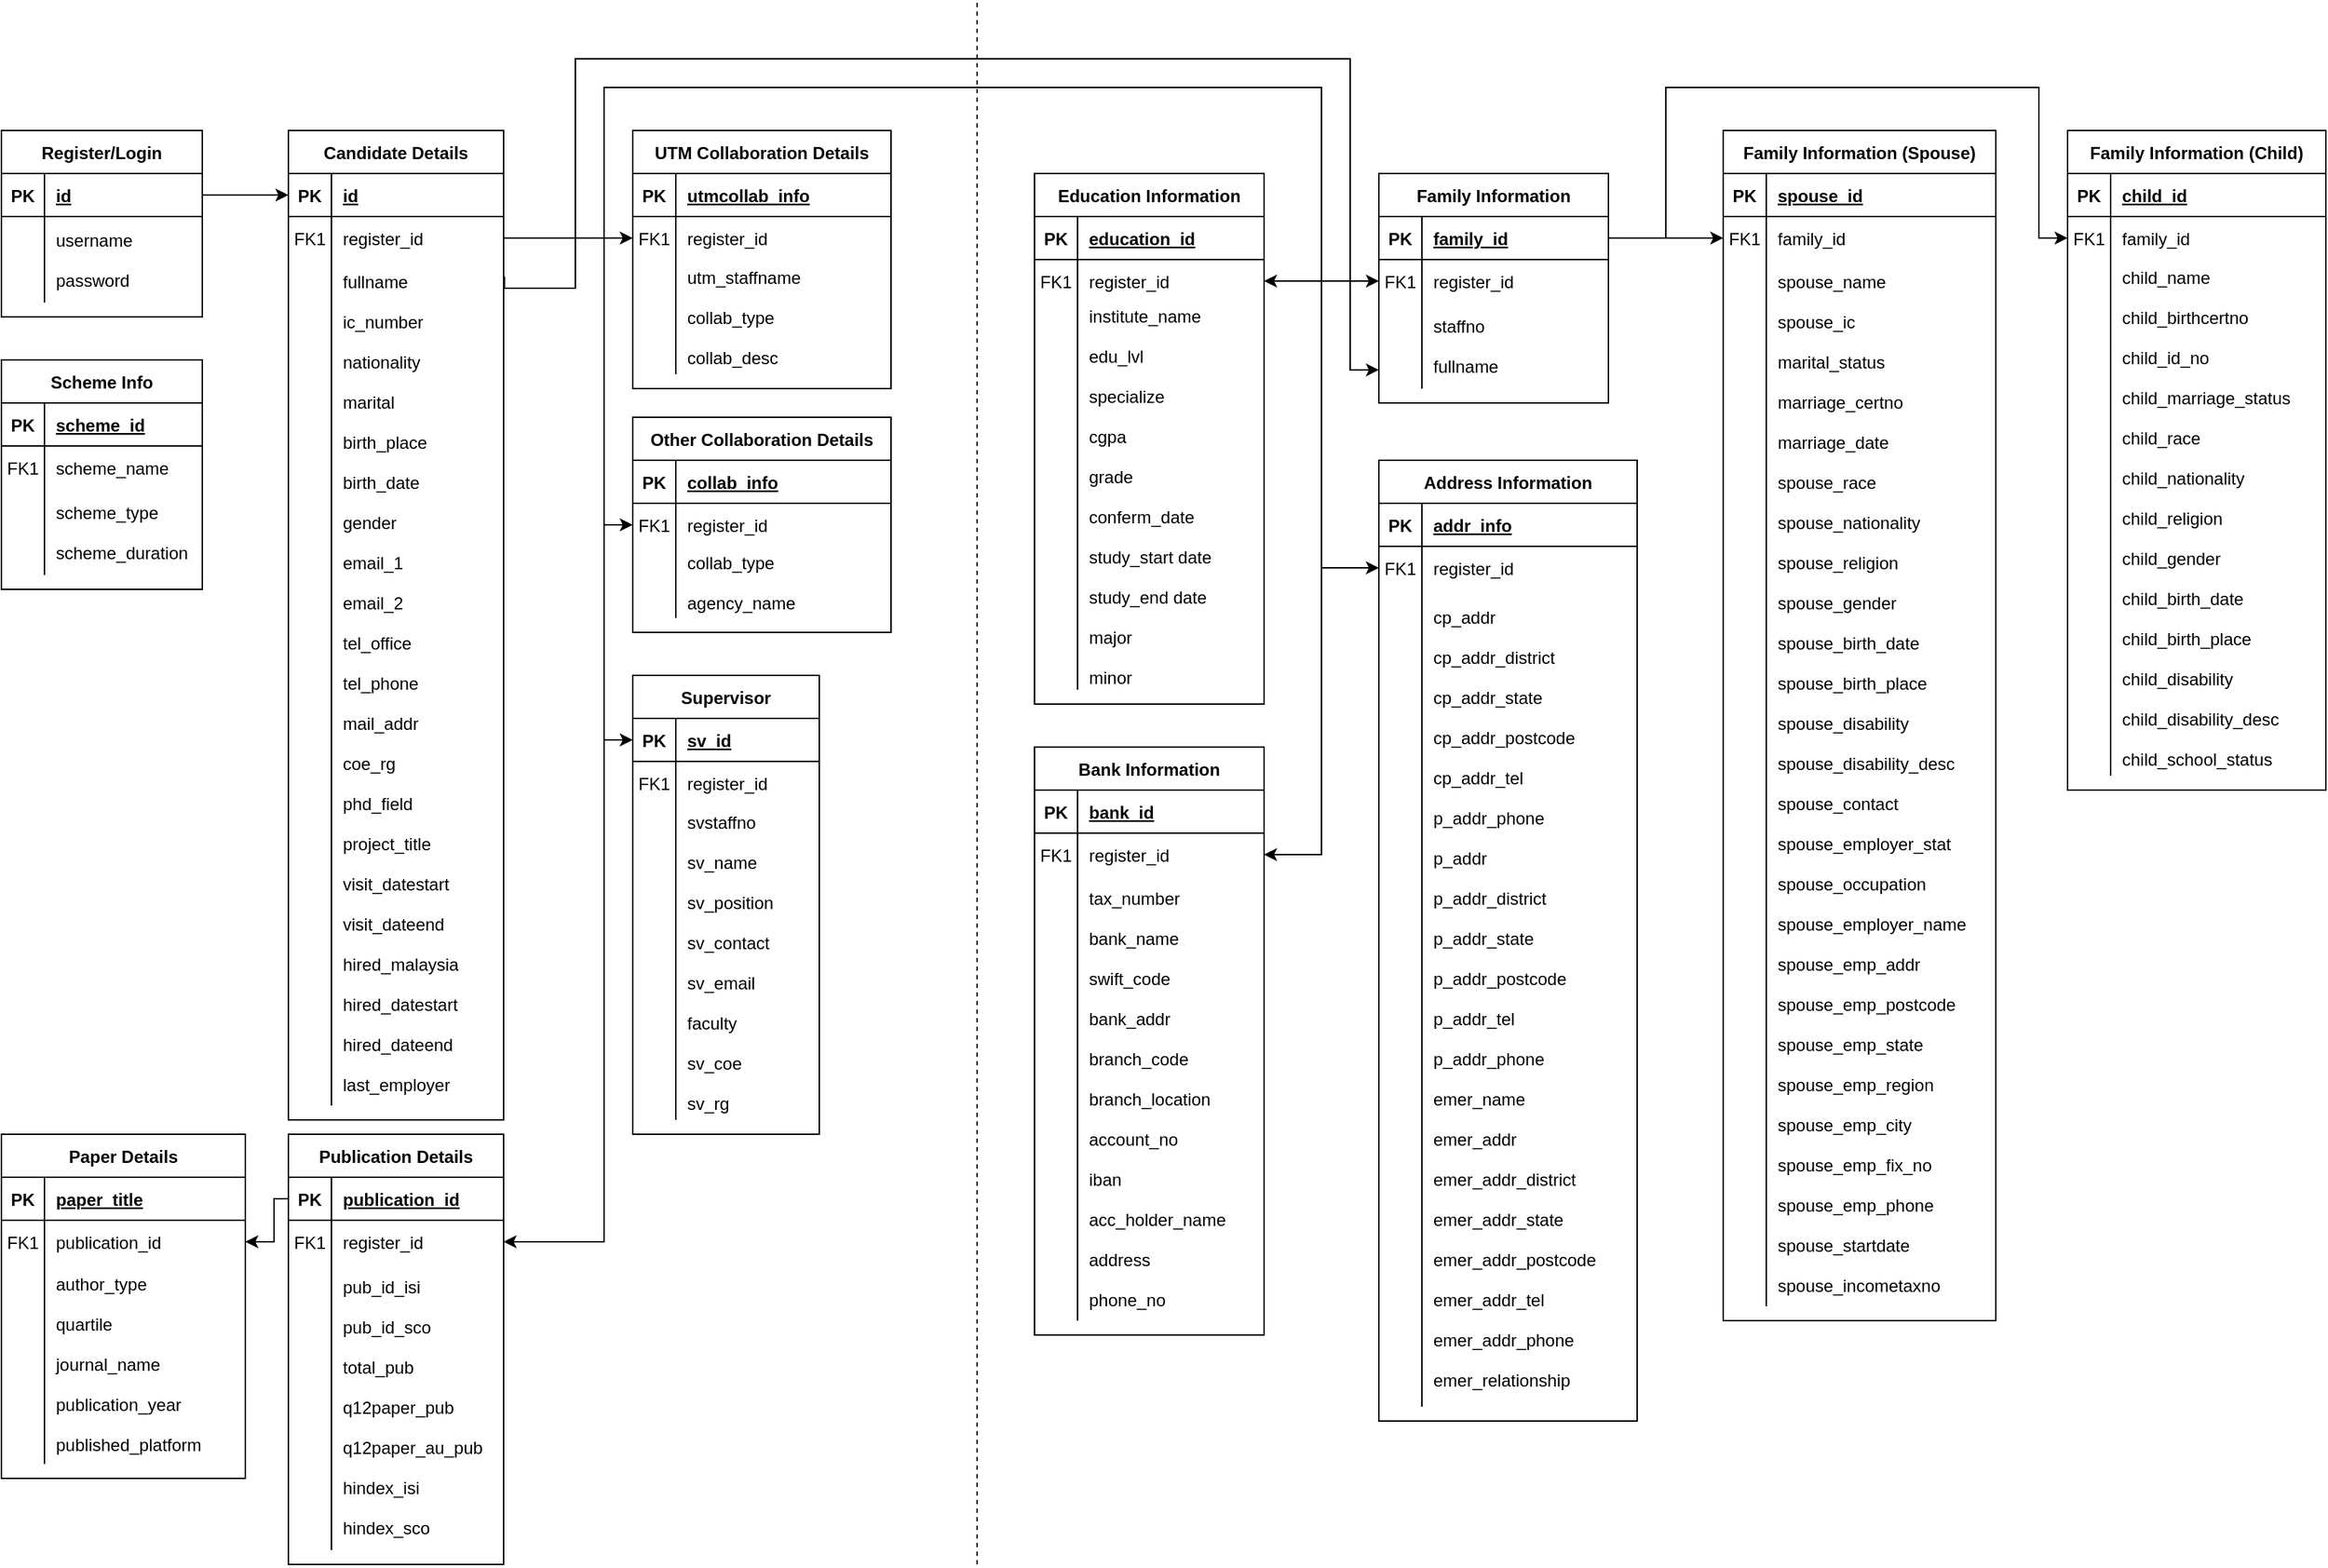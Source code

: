 <mxfile version="20.2.6" type="github">
  <diagram id="R2lEEEUBdFMjLlhIrx00" name="Page-1">
    <mxGraphModel dx="1382" dy="795" grid="1" gridSize="10" guides="1" tooltips="1" connect="1" arrows="1" fold="1" page="1" pageScale="1" pageWidth="850" pageHeight="1100" math="0" shadow="0" extFonts="Permanent Marker^https://fonts.googleapis.com/css?family=Permanent+Marker">
      <root>
        <mxCell id="0" />
        <mxCell id="1" parent="0" />
        <mxCell id="C-vyLk0tnHw3VtMMgP7b-13" value="Candidate Details" style="shape=table;startSize=30;container=1;collapsible=1;childLayout=tableLayout;fixedRows=1;rowLines=0;fontStyle=1;align=center;resizeLast=1;" parent="1" vertex="1">
          <mxGeometry x="240" y="90" width="150" height="690" as="geometry" />
        </mxCell>
        <mxCell id="C-vyLk0tnHw3VtMMgP7b-14" value="" style="shape=partialRectangle;collapsible=0;dropTarget=0;pointerEvents=0;fillColor=none;points=[[0,0.5],[1,0.5]];portConstraint=eastwest;top=0;left=0;right=0;bottom=1;" parent="C-vyLk0tnHw3VtMMgP7b-13" vertex="1">
          <mxGeometry y="30" width="150" height="30" as="geometry" />
        </mxCell>
        <mxCell id="C-vyLk0tnHw3VtMMgP7b-15" value="PK" style="shape=partialRectangle;overflow=hidden;connectable=0;fillColor=none;top=0;left=0;bottom=0;right=0;fontStyle=1;" parent="C-vyLk0tnHw3VtMMgP7b-14" vertex="1">
          <mxGeometry width="30" height="30" as="geometry">
            <mxRectangle width="30" height="30" as="alternateBounds" />
          </mxGeometry>
        </mxCell>
        <mxCell id="C-vyLk0tnHw3VtMMgP7b-16" value="id" style="shape=partialRectangle;overflow=hidden;connectable=0;fillColor=none;top=0;left=0;bottom=0;right=0;align=left;spacingLeft=6;fontStyle=5;" parent="C-vyLk0tnHw3VtMMgP7b-14" vertex="1">
          <mxGeometry x="30" width="120" height="30" as="geometry">
            <mxRectangle width="120" height="30" as="alternateBounds" />
          </mxGeometry>
        </mxCell>
        <mxCell id="C-vyLk0tnHw3VtMMgP7b-17" value="" style="shape=partialRectangle;collapsible=0;dropTarget=0;pointerEvents=0;fillColor=none;points=[[0,0.5],[1,0.5]];portConstraint=eastwest;top=0;left=0;right=0;bottom=0;" parent="C-vyLk0tnHw3VtMMgP7b-13" vertex="1">
          <mxGeometry y="60" width="150" height="30" as="geometry" />
        </mxCell>
        <mxCell id="C-vyLk0tnHw3VtMMgP7b-18" value="FK1" style="shape=partialRectangle;overflow=hidden;connectable=0;fillColor=none;top=0;left=0;bottom=0;right=0;" parent="C-vyLk0tnHw3VtMMgP7b-17" vertex="1">
          <mxGeometry width="30" height="30" as="geometry">
            <mxRectangle width="30" height="30" as="alternateBounds" />
          </mxGeometry>
        </mxCell>
        <mxCell id="C-vyLk0tnHw3VtMMgP7b-19" value="register_id" style="shape=partialRectangle;overflow=hidden;connectable=0;fillColor=none;top=0;left=0;bottom=0;right=0;align=left;spacingLeft=6;" parent="C-vyLk0tnHw3VtMMgP7b-17" vertex="1">
          <mxGeometry x="30" width="120" height="30" as="geometry">
            <mxRectangle width="120" height="30" as="alternateBounds" />
          </mxGeometry>
        </mxCell>
        <mxCell id="C-vyLk0tnHw3VtMMgP7b-20" value="" style="shape=partialRectangle;collapsible=0;dropTarget=0;pointerEvents=0;fillColor=none;points=[[0,0.5],[1,0.5]];portConstraint=eastwest;top=0;left=0;right=0;bottom=0;" parent="C-vyLk0tnHw3VtMMgP7b-13" vertex="1">
          <mxGeometry y="90" width="150" height="590" as="geometry" />
        </mxCell>
        <mxCell id="C-vyLk0tnHw3VtMMgP7b-21" value="" style="shape=partialRectangle;overflow=hidden;connectable=0;fillColor=none;top=0;left=0;bottom=0;right=0;" parent="C-vyLk0tnHw3VtMMgP7b-20" vertex="1">
          <mxGeometry width="30" height="590" as="geometry">
            <mxRectangle width="30" height="590" as="alternateBounds" />
          </mxGeometry>
        </mxCell>
        <mxCell id="C-vyLk0tnHw3VtMMgP7b-22" value="fullname&#xa;&#xa;ic_number&#xa;&#xa;nationality&#xa;&#xa;marital&#xa;&#xa;birth_place&#xa;&#xa;birth_date&#xa;&#xa;gender&#xa;&#xa;email_1&#xa;&#xa;email_2&#xa;&#xa;tel_office&#xa;&#xa;tel_phone&#xa;&#xa;mail_addr&#xa;&#xa;coe_rg&#xa;&#xa;phd_field&#xa;&#xa;project_title&#xa;&#xa;visit_datestart&#xa;&#xa;visit_dateend&#xa;&#xa;hired_malaysia&#xa;&#xa;hired_datestart&#xa;&#xa;hired_dateend&#xa;&#xa;last_employer" style="shape=partialRectangle;overflow=hidden;connectable=0;fillColor=none;top=0;left=0;bottom=0;right=0;align=left;spacingLeft=6;" parent="C-vyLk0tnHw3VtMMgP7b-20" vertex="1">
          <mxGeometry x="30" width="120" height="590" as="geometry">
            <mxRectangle width="120" height="590" as="alternateBounds" />
          </mxGeometry>
        </mxCell>
        <mxCell id="C-vyLk0tnHw3VtMMgP7b-23" value="Register/Login" style="shape=table;startSize=30;container=1;collapsible=1;childLayout=tableLayout;fixedRows=1;rowLines=0;fontStyle=1;align=center;resizeLast=1;" parent="1" vertex="1">
          <mxGeometry x="40" y="90" width="140" height="130" as="geometry" />
        </mxCell>
        <mxCell id="C-vyLk0tnHw3VtMMgP7b-24" value="" style="shape=partialRectangle;collapsible=0;dropTarget=0;pointerEvents=0;fillColor=none;points=[[0,0.5],[1,0.5]];portConstraint=eastwest;top=0;left=0;right=0;bottom=1;" parent="C-vyLk0tnHw3VtMMgP7b-23" vertex="1">
          <mxGeometry y="30" width="140" height="30" as="geometry" />
        </mxCell>
        <mxCell id="C-vyLk0tnHw3VtMMgP7b-25" value="PK" style="shape=partialRectangle;overflow=hidden;connectable=0;fillColor=none;top=0;left=0;bottom=0;right=0;fontStyle=1;" parent="C-vyLk0tnHw3VtMMgP7b-24" vertex="1">
          <mxGeometry width="30" height="30" as="geometry">
            <mxRectangle width="30" height="30" as="alternateBounds" />
          </mxGeometry>
        </mxCell>
        <mxCell id="C-vyLk0tnHw3VtMMgP7b-26" value="id" style="shape=partialRectangle;overflow=hidden;connectable=0;fillColor=none;top=0;left=0;bottom=0;right=0;align=left;spacingLeft=6;fontStyle=5;" parent="C-vyLk0tnHw3VtMMgP7b-24" vertex="1">
          <mxGeometry x="30" width="110" height="30" as="geometry">
            <mxRectangle width="110" height="30" as="alternateBounds" />
          </mxGeometry>
        </mxCell>
        <mxCell id="C-vyLk0tnHw3VtMMgP7b-27" value="" style="shape=partialRectangle;collapsible=0;dropTarget=0;pointerEvents=0;fillColor=none;points=[[0,0.5],[1,0.5]];portConstraint=eastwest;top=0;left=0;right=0;bottom=0;" parent="C-vyLk0tnHw3VtMMgP7b-23" vertex="1">
          <mxGeometry y="60" width="140" height="60" as="geometry" />
        </mxCell>
        <mxCell id="C-vyLk0tnHw3VtMMgP7b-28" value="" style="shape=partialRectangle;overflow=hidden;connectable=0;fillColor=none;top=0;left=0;bottom=0;right=0;" parent="C-vyLk0tnHw3VtMMgP7b-27" vertex="1">
          <mxGeometry width="30" height="60" as="geometry">
            <mxRectangle width="30" height="60" as="alternateBounds" />
          </mxGeometry>
        </mxCell>
        <mxCell id="C-vyLk0tnHw3VtMMgP7b-29" value="username&#xa;&#xa;password" style="shape=partialRectangle;overflow=hidden;connectable=0;fillColor=none;top=0;left=0;bottom=0;right=0;align=left;spacingLeft=6;" parent="C-vyLk0tnHw3VtMMgP7b-27" vertex="1">
          <mxGeometry x="30" width="110" height="60" as="geometry">
            <mxRectangle width="110" height="60" as="alternateBounds" />
          </mxGeometry>
        </mxCell>
        <mxCell id="Tg3tCqWO-wnEFZZeCLN1-35" style="edgeStyle=orthogonalEdgeStyle;rounded=0;orthogonalLoop=1;jettySize=auto;html=1;exitX=1;exitY=0.5;exitDx=0;exitDy=0;entryX=0;entryY=0.5;entryDx=0;entryDy=0;" parent="1" source="C-vyLk0tnHw3VtMMgP7b-24" target="C-vyLk0tnHw3VtMMgP7b-14" edge="1">
          <mxGeometry relative="1" as="geometry">
            <mxPoint x="300" y="135" as="targetPoint" />
          </mxGeometry>
        </mxCell>
        <mxCell id="Tg3tCqWO-wnEFZZeCLN1-54" value="UTM Collaboration Details" style="shape=table;startSize=30;container=1;collapsible=1;childLayout=tableLayout;fixedRows=1;rowLines=0;fontStyle=1;align=center;resizeLast=1;" parent="1" vertex="1">
          <mxGeometry x="480" y="90" width="180" height="180" as="geometry" />
        </mxCell>
        <mxCell id="Tg3tCqWO-wnEFZZeCLN1-55" value="" style="shape=partialRectangle;collapsible=0;dropTarget=0;pointerEvents=0;fillColor=none;points=[[0,0.5],[1,0.5]];portConstraint=eastwest;top=0;left=0;right=0;bottom=1;" parent="Tg3tCqWO-wnEFZZeCLN1-54" vertex="1">
          <mxGeometry y="30" width="180" height="30" as="geometry" />
        </mxCell>
        <mxCell id="Tg3tCqWO-wnEFZZeCLN1-56" value="PK" style="shape=partialRectangle;overflow=hidden;connectable=0;fillColor=none;top=0;left=0;bottom=0;right=0;fontStyle=1;" parent="Tg3tCqWO-wnEFZZeCLN1-55" vertex="1">
          <mxGeometry width="30" height="30" as="geometry">
            <mxRectangle width="30" height="30" as="alternateBounds" />
          </mxGeometry>
        </mxCell>
        <mxCell id="Tg3tCqWO-wnEFZZeCLN1-57" value="utmcollab_info" style="shape=partialRectangle;overflow=hidden;connectable=0;fillColor=none;top=0;left=0;bottom=0;right=0;align=left;spacingLeft=6;fontStyle=5;" parent="Tg3tCqWO-wnEFZZeCLN1-55" vertex="1">
          <mxGeometry x="30" width="150" height="30" as="geometry">
            <mxRectangle width="150" height="30" as="alternateBounds" />
          </mxGeometry>
        </mxCell>
        <mxCell id="Tg3tCqWO-wnEFZZeCLN1-58" value="" style="shape=partialRectangle;collapsible=0;dropTarget=0;pointerEvents=0;fillColor=none;points=[[0,0.5],[1,0.5]];portConstraint=eastwest;top=0;left=0;right=0;bottom=0;" parent="Tg3tCqWO-wnEFZZeCLN1-54" vertex="1">
          <mxGeometry y="60" width="180" height="30" as="geometry" />
        </mxCell>
        <mxCell id="Tg3tCqWO-wnEFZZeCLN1-59" value="FK1" style="shape=partialRectangle;overflow=hidden;connectable=0;fillColor=none;top=0;left=0;bottom=0;right=0;" parent="Tg3tCqWO-wnEFZZeCLN1-58" vertex="1">
          <mxGeometry width="30" height="30" as="geometry">
            <mxRectangle width="30" height="30" as="alternateBounds" />
          </mxGeometry>
        </mxCell>
        <mxCell id="Tg3tCqWO-wnEFZZeCLN1-60" value="register_id" style="shape=partialRectangle;overflow=hidden;connectable=0;fillColor=none;top=0;left=0;bottom=0;right=0;align=left;spacingLeft=6;" parent="Tg3tCqWO-wnEFZZeCLN1-58" vertex="1">
          <mxGeometry x="30" width="150" height="30" as="geometry">
            <mxRectangle width="150" height="30" as="alternateBounds" />
          </mxGeometry>
        </mxCell>
        <mxCell id="Tg3tCqWO-wnEFZZeCLN1-61" value="" style="shape=partialRectangle;collapsible=0;dropTarget=0;pointerEvents=0;fillColor=none;points=[[0,0.5],[1,0.5]];portConstraint=eastwest;top=0;left=0;right=0;bottom=0;" parent="Tg3tCqWO-wnEFZZeCLN1-54" vertex="1">
          <mxGeometry y="90" width="180" height="80" as="geometry" />
        </mxCell>
        <mxCell id="Tg3tCqWO-wnEFZZeCLN1-62" value="" style="shape=partialRectangle;overflow=hidden;connectable=0;fillColor=none;top=0;left=0;bottom=0;right=0;" parent="Tg3tCqWO-wnEFZZeCLN1-61" vertex="1">
          <mxGeometry width="30" height="80" as="geometry">
            <mxRectangle width="30" height="80" as="alternateBounds" />
          </mxGeometry>
        </mxCell>
        <mxCell id="Tg3tCqWO-wnEFZZeCLN1-63" value="utm_staffname&#xa;&#xa;collab_type&#xa;&#xa;collab_desc" style="shape=partialRectangle;overflow=hidden;connectable=0;fillColor=none;top=0;left=0;bottom=0;right=0;align=left;spacingLeft=6;" parent="Tg3tCqWO-wnEFZZeCLN1-61" vertex="1">
          <mxGeometry x="30" width="150" height="80" as="geometry">
            <mxRectangle width="150" height="80" as="alternateBounds" />
          </mxGeometry>
        </mxCell>
        <mxCell id="Tg3tCqWO-wnEFZZeCLN1-65" style="edgeStyle=orthogonalEdgeStyle;rounded=0;orthogonalLoop=1;jettySize=auto;html=1;exitX=1;exitY=0.5;exitDx=0;exitDy=0;entryX=0;entryY=0.5;entryDx=0;entryDy=0;" parent="1" source="C-vyLk0tnHw3VtMMgP7b-17" target="Tg3tCqWO-wnEFZZeCLN1-58" edge="1">
          <mxGeometry relative="1" as="geometry" />
        </mxCell>
        <mxCell id="Tg3tCqWO-wnEFZZeCLN1-66" value="Other Collaboration Details" style="shape=table;startSize=30;container=1;collapsible=1;childLayout=tableLayout;fixedRows=1;rowLines=0;fontStyle=1;align=center;resizeLast=1;" parent="1" vertex="1">
          <mxGeometry x="480" y="290" width="180" height="150" as="geometry" />
        </mxCell>
        <mxCell id="Tg3tCqWO-wnEFZZeCLN1-67" value="" style="shape=partialRectangle;collapsible=0;dropTarget=0;pointerEvents=0;fillColor=none;points=[[0,0.5],[1,0.5]];portConstraint=eastwest;top=0;left=0;right=0;bottom=1;" parent="Tg3tCqWO-wnEFZZeCLN1-66" vertex="1">
          <mxGeometry y="30" width="180" height="30" as="geometry" />
        </mxCell>
        <mxCell id="Tg3tCqWO-wnEFZZeCLN1-68" value="PK" style="shape=partialRectangle;overflow=hidden;connectable=0;fillColor=none;top=0;left=0;bottom=0;right=0;fontStyle=1;" parent="Tg3tCqWO-wnEFZZeCLN1-67" vertex="1">
          <mxGeometry width="30" height="30" as="geometry">
            <mxRectangle width="30" height="30" as="alternateBounds" />
          </mxGeometry>
        </mxCell>
        <mxCell id="Tg3tCqWO-wnEFZZeCLN1-69" value="collab_info" style="shape=partialRectangle;overflow=hidden;connectable=0;fillColor=none;top=0;left=0;bottom=0;right=0;align=left;spacingLeft=6;fontStyle=5;" parent="Tg3tCqWO-wnEFZZeCLN1-67" vertex="1">
          <mxGeometry x="30" width="150" height="30" as="geometry">
            <mxRectangle width="150" height="30" as="alternateBounds" />
          </mxGeometry>
        </mxCell>
        <mxCell id="Tg3tCqWO-wnEFZZeCLN1-70" value="" style="shape=partialRectangle;collapsible=0;dropTarget=0;pointerEvents=0;fillColor=none;points=[[0,0.5],[1,0.5]];portConstraint=eastwest;top=0;left=0;right=0;bottom=0;" parent="Tg3tCqWO-wnEFZZeCLN1-66" vertex="1">
          <mxGeometry y="60" width="180" height="30" as="geometry" />
        </mxCell>
        <mxCell id="Tg3tCqWO-wnEFZZeCLN1-71" value="FK1" style="shape=partialRectangle;overflow=hidden;connectable=0;fillColor=none;top=0;left=0;bottom=0;right=0;" parent="Tg3tCqWO-wnEFZZeCLN1-70" vertex="1">
          <mxGeometry width="30" height="30" as="geometry">
            <mxRectangle width="30" height="30" as="alternateBounds" />
          </mxGeometry>
        </mxCell>
        <mxCell id="Tg3tCqWO-wnEFZZeCLN1-72" value="register_id" style="shape=partialRectangle;overflow=hidden;connectable=0;fillColor=none;top=0;left=0;bottom=0;right=0;align=left;spacingLeft=6;" parent="Tg3tCqWO-wnEFZZeCLN1-70" vertex="1">
          <mxGeometry x="30" width="150" height="30" as="geometry">
            <mxRectangle width="150" height="30" as="alternateBounds" />
          </mxGeometry>
        </mxCell>
        <mxCell id="Tg3tCqWO-wnEFZZeCLN1-73" value="" style="shape=partialRectangle;collapsible=0;dropTarget=0;pointerEvents=0;fillColor=none;points=[[0,0.5],[1,0.5]];portConstraint=eastwest;top=0;left=0;right=0;bottom=0;" parent="Tg3tCqWO-wnEFZZeCLN1-66" vertex="1">
          <mxGeometry y="90" width="180" height="50" as="geometry" />
        </mxCell>
        <mxCell id="Tg3tCqWO-wnEFZZeCLN1-74" value="" style="shape=partialRectangle;overflow=hidden;connectable=0;fillColor=none;top=0;left=0;bottom=0;right=0;" parent="Tg3tCqWO-wnEFZZeCLN1-73" vertex="1">
          <mxGeometry width="30" height="50" as="geometry">
            <mxRectangle width="30" height="50" as="alternateBounds" />
          </mxGeometry>
        </mxCell>
        <mxCell id="Tg3tCqWO-wnEFZZeCLN1-75" value="collab_type&#xa;&#xa;agency_name" style="shape=partialRectangle;overflow=hidden;connectable=0;fillColor=none;top=0;left=0;bottom=0;right=0;align=left;spacingLeft=6;" parent="Tg3tCqWO-wnEFZZeCLN1-73" vertex="1">
          <mxGeometry x="30" width="150" height="50" as="geometry">
            <mxRectangle width="150" height="50" as="alternateBounds" />
          </mxGeometry>
        </mxCell>
        <mxCell id="Tg3tCqWO-wnEFZZeCLN1-77" style="edgeStyle=orthogonalEdgeStyle;rounded=0;orthogonalLoop=1;jettySize=auto;html=1;exitX=1;exitY=0.5;exitDx=0;exitDy=0;entryX=0;entryY=0.5;entryDx=0;entryDy=0;" parent="1" source="C-vyLk0tnHw3VtMMgP7b-17" target="Tg3tCqWO-wnEFZZeCLN1-70" edge="1">
          <mxGeometry relative="1" as="geometry">
            <Array as="points">
              <mxPoint x="460" y="165" />
              <mxPoint x="460" y="365" />
            </Array>
          </mxGeometry>
        </mxCell>
        <mxCell id="Tg3tCqWO-wnEFZZeCLN1-78" value="Supervisor" style="shape=table;startSize=30;container=1;collapsible=1;childLayout=tableLayout;fixedRows=1;rowLines=0;fontStyle=1;align=center;resizeLast=1;" parent="1" vertex="1">
          <mxGeometry x="480" y="470" width="130" height="320" as="geometry" />
        </mxCell>
        <mxCell id="Tg3tCqWO-wnEFZZeCLN1-79" value="" style="shape=partialRectangle;collapsible=0;dropTarget=0;pointerEvents=0;fillColor=none;points=[[0,0.5],[1,0.5]];portConstraint=eastwest;top=0;left=0;right=0;bottom=1;" parent="Tg3tCqWO-wnEFZZeCLN1-78" vertex="1">
          <mxGeometry y="30" width="130" height="30" as="geometry" />
        </mxCell>
        <mxCell id="Tg3tCqWO-wnEFZZeCLN1-80" value="PK" style="shape=partialRectangle;overflow=hidden;connectable=0;fillColor=none;top=0;left=0;bottom=0;right=0;fontStyle=1;" parent="Tg3tCqWO-wnEFZZeCLN1-79" vertex="1">
          <mxGeometry width="30" height="30" as="geometry">
            <mxRectangle width="30" height="30" as="alternateBounds" />
          </mxGeometry>
        </mxCell>
        <mxCell id="Tg3tCqWO-wnEFZZeCLN1-81" value="sv_id" style="shape=partialRectangle;overflow=hidden;connectable=0;fillColor=none;top=0;left=0;bottom=0;right=0;align=left;spacingLeft=6;fontStyle=5;" parent="Tg3tCqWO-wnEFZZeCLN1-79" vertex="1">
          <mxGeometry x="30" width="100" height="30" as="geometry">
            <mxRectangle width="100" height="30" as="alternateBounds" />
          </mxGeometry>
        </mxCell>
        <mxCell id="Tg3tCqWO-wnEFZZeCLN1-82" value="" style="shape=partialRectangle;collapsible=0;dropTarget=0;pointerEvents=0;fillColor=none;points=[[0,0.5],[1,0.5]];portConstraint=eastwest;top=0;left=0;right=0;bottom=0;" parent="Tg3tCqWO-wnEFZZeCLN1-78" vertex="1">
          <mxGeometry y="60" width="130" height="30" as="geometry" />
        </mxCell>
        <mxCell id="Tg3tCqWO-wnEFZZeCLN1-83" value="FK1" style="shape=partialRectangle;overflow=hidden;connectable=0;fillColor=none;top=0;left=0;bottom=0;right=0;" parent="Tg3tCqWO-wnEFZZeCLN1-82" vertex="1">
          <mxGeometry width="30" height="30" as="geometry">
            <mxRectangle width="30" height="30" as="alternateBounds" />
          </mxGeometry>
        </mxCell>
        <mxCell id="Tg3tCqWO-wnEFZZeCLN1-84" value="register_id" style="shape=partialRectangle;overflow=hidden;connectable=0;fillColor=none;top=0;left=0;bottom=0;right=0;align=left;spacingLeft=6;" parent="Tg3tCqWO-wnEFZZeCLN1-82" vertex="1">
          <mxGeometry x="30" width="100" height="30" as="geometry">
            <mxRectangle width="100" height="30" as="alternateBounds" />
          </mxGeometry>
        </mxCell>
        <mxCell id="Tg3tCqWO-wnEFZZeCLN1-85" value="" style="shape=partialRectangle;collapsible=0;dropTarget=0;pointerEvents=0;fillColor=none;points=[[0,0.5],[1,0.5]];portConstraint=eastwest;top=0;left=0;right=0;bottom=0;" parent="Tg3tCqWO-wnEFZZeCLN1-78" vertex="1">
          <mxGeometry y="90" width="130" height="220" as="geometry" />
        </mxCell>
        <mxCell id="Tg3tCqWO-wnEFZZeCLN1-86" value="" style="shape=partialRectangle;overflow=hidden;connectable=0;fillColor=none;top=0;left=0;bottom=0;right=0;" parent="Tg3tCqWO-wnEFZZeCLN1-85" vertex="1">
          <mxGeometry width="30" height="220" as="geometry">
            <mxRectangle width="30" height="220" as="alternateBounds" />
          </mxGeometry>
        </mxCell>
        <mxCell id="Tg3tCqWO-wnEFZZeCLN1-87" value="svstaffno&#xa;&#xa;sv_name&#xa;&#xa;sv_position&#xa;&#xa;sv_contact&#xa;&#xa;sv_email&#xa;&#xa;faculty&#xa;&#xa;sv_coe&#xa;&#xa;sv_rg" style="shape=partialRectangle;overflow=hidden;connectable=0;fillColor=none;top=0;left=0;bottom=0;right=0;align=left;spacingLeft=6;" parent="Tg3tCqWO-wnEFZZeCLN1-85" vertex="1">
          <mxGeometry x="30" width="100" height="220" as="geometry">
            <mxRectangle width="100" height="220" as="alternateBounds" />
          </mxGeometry>
        </mxCell>
        <mxCell id="Tg3tCqWO-wnEFZZeCLN1-100" style="edgeStyle=orthogonalEdgeStyle;rounded=0;orthogonalLoop=1;jettySize=auto;html=1;exitX=1;exitY=0.5;exitDx=0;exitDy=0;entryX=0;entryY=0.5;entryDx=0;entryDy=0;" parent="1" source="C-vyLk0tnHw3VtMMgP7b-17" target="Tg3tCqWO-wnEFZZeCLN1-79" edge="1">
          <mxGeometry relative="1" as="geometry">
            <Array as="points">
              <mxPoint x="460" y="165" />
              <mxPoint x="460" y="515" />
            </Array>
          </mxGeometry>
        </mxCell>
        <mxCell id="Tg3tCqWO-wnEFZZeCLN1-114" value="" style="endArrow=none;dashed=1;html=1;rounded=0;" parent="1" edge="1">
          <mxGeometry width="50" height="50" relative="1" as="geometry">
            <mxPoint x="720" y="1090" as="sourcePoint" />
            <mxPoint x="720" as="targetPoint" />
          </mxGeometry>
        </mxCell>
        <mxCell id="Tg3tCqWO-wnEFZZeCLN1-118" value="Education Information" style="shape=table;startSize=30;container=1;collapsible=1;childLayout=tableLayout;fixedRows=1;rowLines=0;fontStyle=1;align=center;resizeLast=1;" parent="1" vertex="1">
          <mxGeometry x="760" y="120" width="160" height="370" as="geometry" />
        </mxCell>
        <mxCell id="Tg3tCqWO-wnEFZZeCLN1-119" value="" style="shape=partialRectangle;collapsible=0;dropTarget=0;pointerEvents=0;fillColor=none;points=[[0,0.5],[1,0.5]];portConstraint=eastwest;top=0;left=0;right=0;bottom=1;" parent="Tg3tCqWO-wnEFZZeCLN1-118" vertex="1">
          <mxGeometry y="30" width="160" height="30" as="geometry" />
        </mxCell>
        <mxCell id="Tg3tCqWO-wnEFZZeCLN1-120" value="PK" style="shape=partialRectangle;overflow=hidden;connectable=0;fillColor=none;top=0;left=0;bottom=0;right=0;fontStyle=1;" parent="Tg3tCqWO-wnEFZZeCLN1-119" vertex="1">
          <mxGeometry width="30" height="30" as="geometry">
            <mxRectangle width="30" height="30" as="alternateBounds" />
          </mxGeometry>
        </mxCell>
        <mxCell id="Tg3tCqWO-wnEFZZeCLN1-121" value="education_id" style="shape=partialRectangle;overflow=hidden;connectable=0;fillColor=none;top=0;left=0;bottom=0;right=0;align=left;spacingLeft=6;fontStyle=5;" parent="Tg3tCqWO-wnEFZZeCLN1-119" vertex="1">
          <mxGeometry x="30" width="130" height="30" as="geometry">
            <mxRectangle width="130" height="30" as="alternateBounds" />
          </mxGeometry>
        </mxCell>
        <mxCell id="Tg3tCqWO-wnEFZZeCLN1-122" value="" style="shape=partialRectangle;collapsible=0;dropTarget=0;pointerEvents=0;fillColor=none;points=[[0,0.5],[1,0.5]];portConstraint=eastwest;top=0;left=0;right=0;bottom=0;" parent="Tg3tCqWO-wnEFZZeCLN1-118" vertex="1">
          <mxGeometry y="60" width="160" height="30" as="geometry" />
        </mxCell>
        <mxCell id="Tg3tCqWO-wnEFZZeCLN1-123" value="FK1" style="shape=partialRectangle;overflow=hidden;connectable=0;fillColor=none;top=0;left=0;bottom=0;right=0;" parent="Tg3tCqWO-wnEFZZeCLN1-122" vertex="1">
          <mxGeometry width="30" height="30" as="geometry">
            <mxRectangle width="30" height="30" as="alternateBounds" />
          </mxGeometry>
        </mxCell>
        <mxCell id="Tg3tCqWO-wnEFZZeCLN1-124" value="register_id" style="shape=partialRectangle;overflow=hidden;connectable=0;fillColor=none;top=0;left=0;bottom=0;right=0;align=left;spacingLeft=6;" parent="Tg3tCqWO-wnEFZZeCLN1-122" vertex="1">
          <mxGeometry x="30" width="130" height="30" as="geometry">
            <mxRectangle width="130" height="30" as="alternateBounds" />
          </mxGeometry>
        </mxCell>
        <mxCell id="Tg3tCqWO-wnEFZZeCLN1-125" value="" style="shape=partialRectangle;collapsible=0;dropTarget=0;pointerEvents=0;fillColor=none;points=[[0,0.5],[1,0.5]];portConstraint=eastwest;top=0;left=0;right=0;bottom=0;" parent="Tg3tCqWO-wnEFZZeCLN1-118" vertex="1">
          <mxGeometry y="90" width="160" height="270" as="geometry" />
        </mxCell>
        <mxCell id="Tg3tCqWO-wnEFZZeCLN1-126" value="" style="shape=partialRectangle;overflow=hidden;connectable=0;fillColor=none;top=0;left=0;bottom=0;right=0;" parent="Tg3tCqWO-wnEFZZeCLN1-125" vertex="1">
          <mxGeometry width="30" height="270" as="geometry">
            <mxRectangle width="30" height="270" as="alternateBounds" />
          </mxGeometry>
        </mxCell>
        <mxCell id="Tg3tCqWO-wnEFZZeCLN1-127" value="institute_name&#xa;&#xa;edu_lvl&#xa;&#xa;specialize&#xa;&#xa;cgpa&#xa;&#xa;grade &#xa;&#xa;conferm_date&#xa;&#xa;study_start date&#xa;&#xa;study_end date&#xa;&#xa;major&#xa;&#xa;minor" style="shape=partialRectangle;overflow=hidden;connectable=0;fillColor=none;top=0;left=0;bottom=0;right=0;align=left;spacingLeft=6;" parent="Tg3tCqWO-wnEFZZeCLN1-125" vertex="1">
          <mxGeometry x="30" width="130" height="270" as="geometry">
            <mxRectangle width="130" height="270" as="alternateBounds" />
          </mxGeometry>
        </mxCell>
        <mxCell id="Tg3tCqWO-wnEFZZeCLN1-129" value="Address Information" style="shape=table;startSize=30;container=1;collapsible=1;childLayout=tableLayout;fixedRows=1;rowLines=0;fontStyle=1;align=center;resizeLast=1;" parent="1" vertex="1">
          <mxGeometry x="1000" y="320" width="180" height="670" as="geometry" />
        </mxCell>
        <mxCell id="Tg3tCqWO-wnEFZZeCLN1-130" value="" style="shape=partialRectangle;collapsible=0;dropTarget=0;pointerEvents=0;fillColor=none;points=[[0,0.5],[1,0.5]];portConstraint=eastwest;top=0;left=0;right=0;bottom=1;" parent="Tg3tCqWO-wnEFZZeCLN1-129" vertex="1">
          <mxGeometry y="30" width="180" height="30" as="geometry" />
        </mxCell>
        <mxCell id="Tg3tCqWO-wnEFZZeCLN1-131" value="PK" style="shape=partialRectangle;overflow=hidden;connectable=0;fillColor=none;top=0;left=0;bottom=0;right=0;fontStyle=1;" parent="Tg3tCqWO-wnEFZZeCLN1-130" vertex="1">
          <mxGeometry width="30" height="30" as="geometry">
            <mxRectangle width="30" height="30" as="alternateBounds" />
          </mxGeometry>
        </mxCell>
        <mxCell id="Tg3tCqWO-wnEFZZeCLN1-132" value="addr_info" style="shape=partialRectangle;overflow=hidden;connectable=0;fillColor=none;top=0;left=0;bottom=0;right=0;align=left;spacingLeft=6;fontStyle=5;" parent="Tg3tCqWO-wnEFZZeCLN1-130" vertex="1">
          <mxGeometry x="30" width="150" height="30" as="geometry">
            <mxRectangle width="150" height="30" as="alternateBounds" />
          </mxGeometry>
        </mxCell>
        <mxCell id="Tg3tCqWO-wnEFZZeCLN1-133" value="" style="shape=partialRectangle;collapsible=0;dropTarget=0;pointerEvents=0;fillColor=none;points=[[0,0.5],[1,0.5]];portConstraint=eastwest;top=0;left=0;right=0;bottom=0;" parent="Tg3tCqWO-wnEFZZeCLN1-129" vertex="1">
          <mxGeometry y="60" width="180" height="30" as="geometry" />
        </mxCell>
        <mxCell id="Tg3tCqWO-wnEFZZeCLN1-134" value="FK1" style="shape=partialRectangle;overflow=hidden;connectable=0;fillColor=none;top=0;left=0;bottom=0;right=0;" parent="Tg3tCqWO-wnEFZZeCLN1-133" vertex="1">
          <mxGeometry width="30" height="30" as="geometry">
            <mxRectangle width="30" height="30" as="alternateBounds" />
          </mxGeometry>
        </mxCell>
        <mxCell id="Tg3tCqWO-wnEFZZeCLN1-135" value="register_id " style="shape=partialRectangle;overflow=hidden;connectable=0;fillColor=none;top=0;left=0;bottom=0;right=0;align=left;spacingLeft=6;" parent="Tg3tCqWO-wnEFZZeCLN1-133" vertex="1">
          <mxGeometry x="30" width="150" height="30" as="geometry">
            <mxRectangle width="150" height="30" as="alternateBounds" />
          </mxGeometry>
        </mxCell>
        <mxCell id="Tg3tCqWO-wnEFZZeCLN1-136" value="" style="shape=partialRectangle;collapsible=0;dropTarget=0;pointerEvents=0;fillColor=none;points=[[0,0.5],[1,0.5]];portConstraint=eastwest;top=0;left=0;right=0;bottom=0;" parent="Tg3tCqWO-wnEFZZeCLN1-129" vertex="1">
          <mxGeometry y="90" width="180" height="570" as="geometry" />
        </mxCell>
        <mxCell id="Tg3tCqWO-wnEFZZeCLN1-137" value="" style="shape=partialRectangle;overflow=hidden;connectable=0;fillColor=none;top=0;left=0;bottom=0;right=0;" parent="Tg3tCqWO-wnEFZZeCLN1-136" vertex="1">
          <mxGeometry width="30" height="570" as="geometry">
            <mxRectangle width="30" height="570" as="alternateBounds" />
          </mxGeometry>
        </mxCell>
        <mxCell id="Tg3tCqWO-wnEFZZeCLN1-138" value="cp_addr&#xa;&#xa;cp_addr_district&#xa;&#xa;cp_addr_state&#xa;&#xa;cp_addr_postcode&#xa;&#xa;cp_addr_tel&#xa;&#xa;p_addr_phone&#xa;&#xa;p_addr&#xa;&#xa;p_addr_district&#xa;&#xa;p_addr_state&#xa;&#xa;p_addr_postcode&#xa;&#xa;p_addr_tel&#xa;&#xa;p_addr_phone&#xa;&#xa;emer_name&#xa;&#xa;emer_addr &#xa;&#xa;emer_addr_district&#xa;&#xa;emer_addr_state&#xa;&#xa;emer_addr_postcode&#xa;&#xa;emer_addr_tel&#xa;&#xa;emer_addr_phone&#xa;&#xa;emer_relationship" style="shape=partialRectangle;overflow=hidden;connectable=0;fillColor=none;top=0;left=0;bottom=0;right=0;align=left;spacingLeft=6;" parent="Tg3tCqWO-wnEFZZeCLN1-136" vertex="1">
          <mxGeometry x="30" width="150" height="570" as="geometry">
            <mxRectangle width="150" height="570" as="alternateBounds" />
          </mxGeometry>
        </mxCell>
        <mxCell id="Tg3tCqWO-wnEFZZeCLN1-140" value="Family Information" style="shape=table;startSize=30;container=1;collapsible=1;childLayout=tableLayout;fixedRows=1;rowLines=0;fontStyle=1;align=center;resizeLast=1;" parent="1" vertex="1">
          <mxGeometry x="1000" y="120" width="160" height="160" as="geometry" />
        </mxCell>
        <mxCell id="Tg3tCqWO-wnEFZZeCLN1-141" value="" style="shape=partialRectangle;collapsible=0;dropTarget=0;pointerEvents=0;fillColor=none;points=[[0,0.5],[1,0.5]];portConstraint=eastwest;top=0;left=0;right=0;bottom=1;" parent="Tg3tCqWO-wnEFZZeCLN1-140" vertex="1">
          <mxGeometry y="30" width="160" height="30" as="geometry" />
        </mxCell>
        <mxCell id="Tg3tCqWO-wnEFZZeCLN1-142" value="PK" style="shape=partialRectangle;overflow=hidden;connectable=0;fillColor=none;top=0;left=0;bottom=0;right=0;fontStyle=1;" parent="Tg3tCqWO-wnEFZZeCLN1-141" vertex="1">
          <mxGeometry width="30" height="30" as="geometry">
            <mxRectangle width="30" height="30" as="alternateBounds" />
          </mxGeometry>
        </mxCell>
        <mxCell id="Tg3tCqWO-wnEFZZeCLN1-143" value="family_id" style="shape=partialRectangle;overflow=hidden;connectable=0;fillColor=none;top=0;left=0;bottom=0;right=0;align=left;spacingLeft=6;fontStyle=5;" parent="Tg3tCqWO-wnEFZZeCLN1-141" vertex="1">
          <mxGeometry x="30" width="130" height="30" as="geometry">
            <mxRectangle width="130" height="30" as="alternateBounds" />
          </mxGeometry>
        </mxCell>
        <mxCell id="Tg3tCqWO-wnEFZZeCLN1-144" value="" style="shape=partialRectangle;collapsible=0;dropTarget=0;pointerEvents=0;fillColor=none;points=[[0,0.5],[1,0.5]];portConstraint=eastwest;top=0;left=0;right=0;bottom=0;" parent="Tg3tCqWO-wnEFZZeCLN1-140" vertex="1">
          <mxGeometry y="60" width="160" height="30" as="geometry" />
        </mxCell>
        <mxCell id="Tg3tCqWO-wnEFZZeCLN1-145" value="FK1" style="shape=partialRectangle;overflow=hidden;connectable=0;fillColor=none;top=0;left=0;bottom=0;right=0;" parent="Tg3tCqWO-wnEFZZeCLN1-144" vertex="1">
          <mxGeometry width="30" height="30" as="geometry">
            <mxRectangle width="30" height="30" as="alternateBounds" />
          </mxGeometry>
        </mxCell>
        <mxCell id="Tg3tCqWO-wnEFZZeCLN1-146" value="register_id" style="shape=partialRectangle;overflow=hidden;connectable=0;fillColor=none;top=0;left=0;bottom=0;right=0;align=left;spacingLeft=6;" parent="Tg3tCqWO-wnEFZZeCLN1-144" vertex="1">
          <mxGeometry x="30" width="130" height="30" as="geometry">
            <mxRectangle width="130" height="30" as="alternateBounds" />
          </mxGeometry>
        </mxCell>
        <mxCell id="Tg3tCqWO-wnEFZZeCLN1-147" value="" style="shape=partialRectangle;collapsible=0;dropTarget=0;pointerEvents=0;fillColor=none;points=[[0,0.5],[1,0.5]];portConstraint=eastwest;top=0;left=0;right=0;bottom=0;" parent="Tg3tCqWO-wnEFZZeCLN1-140" vertex="1">
          <mxGeometry y="90" width="160" height="60" as="geometry" />
        </mxCell>
        <mxCell id="Tg3tCqWO-wnEFZZeCLN1-148" value="" style="shape=partialRectangle;overflow=hidden;connectable=0;fillColor=none;top=0;left=0;bottom=0;right=0;" parent="Tg3tCqWO-wnEFZZeCLN1-147" vertex="1">
          <mxGeometry width="30" height="60" as="geometry">
            <mxRectangle width="30" height="60" as="alternateBounds" />
          </mxGeometry>
        </mxCell>
        <mxCell id="Tg3tCqWO-wnEFZZeCLN1-149" value="staffno&#xa;&#xa;fullname" style="shape=partialRectangle;overflow=hidden;connectable=0;fillColor=none;top=0;left=0;bottom=0;right=0;align=left;spacingLeft=6;" parent="Tg3tCqWO-wnEFZZeCLN1-147" vertex="1">
          <mxGeometry x="30" width="130" height="60" as="geometry">
            <mxRectangle width="130" height="60" as="alternateBounds" />
          </mxGeometry>
        </mxCell>
        <mxCell id="7m5NMQ4qwO3rlpRu4f6F-7" value="Bank Information" style="shape=table;startSize=30;container=1;collapsible=1;childLayout=tableLayout;fixedRows=1;rowLines=0;fontStyle=1;align=center;resizeLast=1;" parent="1" vertex="1">
          <mxGeometry x="760" y="520" width="160" height="410" as="geometry" />
        </mxCell>
        <mxCell id="7m5NMQ4qwO3rlpRu4f6F-8" value="" style="shape=partialRectangle;collapsible=0;dropTarget=0;pointerEvents=0;fillColor=none;points=[[0,0.5],[1,0.5]];portConstraint=eastwest;top=0;left=0;right=0;bottom=1;" parent="7m5NMQ4qwO3rlpRu4f6F-7" vertex="1">
          <mxGeometry y="30" width="160" height="30" as="geometry" />
        </mxCell>
        <mxCell id="7m5NMQ4qwO3rlpRu4f6F-9" value="PK" style="shape=partialRectangle;overflow=hidden;connectable=0;fillColor=none;top=0;left=0;bottom=0;right=0;fontStyle=1;" parent="7m5NMQ4qwO3rlpRu4f6F-8" vertex="1">
          <mxGeometry width="30" height="30" as="geometry">
            <mxRectangle width="30" height="30" as="alternateBounds" />
          </mxGeometry>
        </mxCell>
        <mxCell id="7m5NMQ4qwO3rlpRu4f6F-10" value="bank_id" style="shape=partialRectangle;overflow=hidden;connectable=0;fillColor=none;top=0;left=0;bottom=0;right=0;align=left;spacingLeft=6;fontStyle=5;" parent="7m5NMQ4qwO3rlpRu4f6F-8" vertex="1">
          <mxGeometry x="30" width="130" height="30" as="geometry">
            <mxRectangle width="130" height="30" as="alternateBounds" />
          </mxGeometry>
        </mxCell>
        <mxCell id="7m5NMQ4qwO3rlpRu4f6F-11" value="" style="shape=partialRectangle;collapsible=0;dropTarget=0;pointerEvents=0;fillColor=none;points=[[0,0.5],[1,0.5]];portConstraint=eastwest;top=0;left=0;right=0;bottom=0;" parent="7m5NMQ4qwO3rlpRu4f6F-7" vertex="1">
          <mxGeometry y="60" width="160" height="30" as="geometry" />
        </mxCell>
        <mxCell id="7m5NMQ4qwO3rlpRu4f6F-12" value="FK1" style="shape=partialRectangle;overflow=hidden;connectable=0;fillColor=none;top=0;left=0;bottom=0;right=0;" parent="7m5NMQ4qwO3rlpRu4f6F-11" vertex="1">
          <mxGeometry width="30" height="30" as="geometry">
            <mxRectangle width="30" height="30" as="alternateBounds" />
          </mxGeometry>
        </mxCell>
        <mxCell id="7m5NMQ4qwO3rlpRu4f6F-13" value="register_id" style="shape=partialRectangle;overflow=hidden;connectable=0;fillColor=none;top=0;left=0;bottom=0;right=0;align=left;spacingLeft=6;" parent="7m5NMQ4qwO3rlpRu4f6F-11" vertex="1">
          <mxGeometry x="30" width="130" height="30" as="geometry">
            <mxRectangle width="130" height="30" as="alternateBounds" />
          </mxGeometry>
        </mxCell>
        <mxCell id="7m5NMQ4qwO3rlpRu4f6F-14" value="" style="shape=partialRectangle;collapsible=0;dropTarget=0;pointerEvents=0;fillColor=none;points=[[0,0.5],[1,0.5]];portConstraint=eastwest;top=0;left=0;right=0;bottom=0;" parent="7m5NMQ4qwO3rlpRu4f6F-7" vertex="1">
          <mxGeometry y="90" width="160" height="310" as="geometry" />
        </mxCell>
        <mxCell id="7m5NMQ4qwO3rlpRu4f6F-15" value="" style="shape=partialRectangle;overflow=hidden;connectable=0;fillColor=none;top=0;left=0;bottom=0;right=0;" parent="7m5NMQ4qwO3rlpRu4f6F-14" vertex="1">
          <mxGeometry width="30" height="310" as="geometry">
            <mxRectangle width="30" height="310" as="alternateBounds" />
          </mxGeometry>
        </mxCell>
        <mxCell id="7m5NMQ4qwO3rlpRu4f6F-16" value="tax_number&#xa;&#xa;bank_name&#xa;&#xa;swift_code&#xa;&#xa;bank_addr&#xa;&#xa;branch_code&#xa;&#xa;branch_location&#xa;&#xa;account_no&#xa;&#xa;iban &#xa;&#xa;acc_holder_name&#xa;&#xa;address&#xa;&#xa;phone_no" style="shape=partialRectangle;overflow=hidden;connectable=0;fillColor=none;top=0;left=0;bottom=0;right=0;align=left;spacingLeft=6;" parent="7m5NMQ4qwO3rlpRu4f6F-14" vertex="1">
          <mxGeometry x="30" width="130" height="310" as="geometry">
            <mxRectangle width="130" height="310" as="alternateBounds" />
          </mxGeometry>
        </mxCell>
        <mxCell id="7m5NMQ4qwO3rlpRu4f6F-18" value="Family Information (Spouse)" style="shape=table;startSize=30;container=1;collapsible=1;childLayout=tableLayout;fixedRows=1;rowLines=0;fontStyle=1;align=center;resizeLast=1;" parent="1" vertex="1">
          <mxGeometry x="1240" y="90" width="190" height="830" as="geometry">
            <mxRectangle x="1700" y="130" width="200" height="30" as="alternateBounds" />
          </mxGeometry>
        </mxCell>
        <mxCell id="7m5NMQ4qwO3rlpRu4f6F-19" value="" style="shape=partialRectangle;collapsible=0;dropTarget=0;pointerEvents=0;fillColor=none;points=[[0,0.5],[1,0.5]];portConstraint=eastwest;top=0;left=0;right=0;bottom=1;" parent="7m5NMQ4qwO3rlpRu4f6F-18" vertex="1">
          <mxGeometry y="30" width="190" height="30" as="geometry" />
        </mxCell>
        <mxCell id="7m5NMQ4qwO3rlpRu4f6F-20" value="PK" style="shape=partialRectangle;overflow=hidden;connectable=0;fillColor=none;top=0;left=0;bottom=0;right=0;fontStyle=1;" parent="7m5NMQ4qwO3rlpRu4f6F-19" vertex="1">
          <mxGeometry width="30" height="30" as="geometry">
            <mxRectangle width="30" height="30" as="alternateBounds" />
          </mxGeometry>
        </mxCell>
        <mxCell id="7m5NMQ4qwO3rlpRu4f6F-21" value="spouse_id" style="shape=partialRectangle;overflow=hidden;connectable=0;fillColor=none;top=0;left=0;bottom=0;right=0;align=left;spacingLeft=6;fontStyle=5;" parent="7m5NMQ4qwO3rlpRu4f6F-19" vertex="1">
          <mxGeometry x="30" width="160" height="30" as="geometry">
            <mxRectangle width="160" height="30" as="alternateBounds" />
          </mxGeometry>
        </mxCell>
        <mxCell id="7m5NMQ4qwO3rlpRu4f6F-22" value="" style="shape=partialRectangle;collapsible=0;dropTarget=0;pointerEvents=0;fillColor=none;points=[[0,0.5],[1,0.5]];portConstraint=eastwest;top=0;left=0;right=0;bottom=0;" parent="7m5NMQ4qwO3rlpRu4f6F-18" vertex="1">
          <mxGeometry y="60" width="190" height="30" as="geometry" />
        </mxCell>
        <mxCell id="7m5NMQ4qwO3rlpRu4f6F-23" value="FK1" style="shape=partialRectangle;overflow=hidden;connectable=0;fillColor=none;top=0;left=0;bottom=0;right=0;" parent="7m5NMQ4qwO3rlpRu4f6F-22" vertex="1">
          <mxGeometry width="30" height="30" as="geometry">
            <mxRectangle width="30" height="30" as="alternateBounds" />
          </mxGeometry>
        </mxCell>
        <mxCell id="7m5NMQ4qwO3rlpRu4f6F-24" value="family_id" style="shape=partialRectangle;overflow=hidden;connectable=0;fillColor=none;top=0;left=0;bottom=0;right=0;align=left;spacingLeft=6;" parent="7m5NMQ4qwO3rlpRu4f6F-22" vertex="1">
          <mxGeometry x="30" width="160" height="30" as="geometry">
            <mxRectangle width="160" height="30" as="alternateBounds" />
          </mxGeometry>
        </mxCell>
        <mxCell id="7m5NMQ4qwO3rlpRu4f6F-25" value="" style="shape=partialRectangle;collapsible=0;dropTarget=0;pointerEvents=0;fillColor=none;points=[[0,0.5],[1,0.5]];portConstraint=eastwest;top=0;left=0;right=0;bottom=0;" parent="7m5NMQ4qwO3rlpRu4f6F-18" vertex="1">
          <mxGeometry y="90" width="190" height="730" as="geometry" />
        </mxCell>
        <mxCell id="7m5NMQ4qwO3rlpRu4f6F-26" value="" style="shape=partialRectangle;overflow=hidden;connectable=0;fillColor=none;top=0;left=0;bottom=0;right=0;" parent="7m5NMQ4qwO3rlpRu4f6F-25" vertex="1">
          <mxGeometry width="30" height="730" as="geometry">
            <mxRectangle width="30" height="730" as="alternateBounds" />
          </mxGeometry>
        </mxCell>
        <mxCell id="7m5NMQ4qwO3rlpRu4f6F-27" value="spouse_name&#xa;&#xa;spouse_ic&#xa;&#xa;marital_status&#xa;&#xa;marriage_certno&#xa;&#xa;marriage_date&#xa;&#xa;spouse_race&#xa;&#xa;spouse_nationality&#xa;&#xa;spouse_religion&#xa;&#xa;spouse_gender&#xa;&#xa;spouse_birth_date&#xa;&#xa;spouse_birth_place&#xa;&#xa;spouse_disability&#xa;&#xa;spouse_disability_desc&#xa;&#xa;spouse_contact&#xa;&#xa;spouse_employer_stat&#xa;&#xa;spouse_occupation&#xa;&#xa;spouse_employer_name&#xa;&#xa;spouse_emp_addr &#xa;&#xa;spouse_emp_postcode&#xa;&#xa;spouse_emp_state&#xa;&#xa;spouse_emp_region&#xa;&#xa;spouse_emp_city&#xa;&#xa;spouse_emp_fix_no&#xa;&#xa;spouse_emp_phone&#xa;&#xa;spouse_startdate&#xa;&#xa;spouse_incometaxno" style="shape=partialRectangle;overflow=hidden;connectable=0;fillColor=none;top=0;left=0;bottom=0;right=0;align=left;spacingLeft=6;" parent="7m5NMQ4qwO3rlpRu4f6F-25" vertex="1">
          <mxGeometry x="30" width="160" height="730" as="geometry">
            <mxRectangle width="160" height="730" as="alternateBounds" />
          </mxGeometry>
        </mxCell>
        <mxCell id="7m5NMQ4qwO3rlpRu4f6F-41" style="edgeStyle=orthogonalEdgeStyle;rounded=0;orthogonalLoop=1;jettySize=auto;html=1;exitX=1;exitY=0.5;exitDx=0;exitDy=0;entryX=0;entryY=0.5;entryDx=0;entryDy=0;" parent="1" source="Tg3tCqWO-wnEFZZeCLN1-141" target="7m5NMQ4qwO3rlpRu4f6F-22" edge="1">
          <mxGeometry relative="1" as="geometry" />
        </mxCell>
        <mxCell id="7m5NMQ4qwO3rlpRu4f6F-42" value="Family Information (Child)" style="shape=table;startSize=30;container=1;collapsible=1;childLayout=tableLayout;fixedRows=1;rowLines=0;fontStyle=1;align=center;resizeLast=1;" parent="1" vertex="1">
          <mxGeometry x="1480" y="90" width="180" height="460" as="geometry">
            <mxRectangle x="1660" y="920" width="190" height="30" as="alternateBounds" />
          </mxGeometry>
        </mxCell>
        <mxCell id="7m5NMQ4qwO3rlpRu4f6F-43" value="" style="shape=partialRectangle;collapsible=0;dropTarget=0;pointerEvents=0;fillColor=none;points=[[0,0.5],[1,0.5]];portConstraint=eastwest;top=0;left=0;right=0;bottom=1;" parent="7m5NMQ4qwO3rlpRu4f6F-42" vertex="1">
          <mxGeometry y="30" width="180" height="30" as="geometry" />
        </mxCell>
        <mxCell id="7m5NMQ4qwO3rlpRu4f6F-44" value="PK" style="shape=partialRectangle;overflow=hidden;connectable=0;fillColor=none;top=0;left=0;bottom=0;right=0;fontStyle=1;" parent="7m5NMQ4qwO3rlpRu4f6F-43" vertex="1">
          <mxGeometry width="30" height="30" as="geometry">
            <mxRectangle width="30" height="30" as="alternateBounds" />
          </mxGeometry>
        </mxCell>
        <mxCell id="7m5NMQ4qwO3rlpRu4f6F-45" value="child_id" style="shape=partialRectangle;overflow=hidden;connectable=0;fillColor=none;top=0;left=0;bottom=0;right=0;align=left;spacingLeft=6;fontStyle=5;" parent="7m5NMQ4qwO3rlpRu4f6F-43" vertex="1">
          <mxGeometry x="30" width="150" height="30" as="geometry">
            <mxRectangle width="150" height="30" as="alternateBounds" />
          </mxGeometry>
        </mxCell>
        <mxCell id="7m5NMQ4qwO3rlpRu4f6F-46" value="" style="shape=partialRectangle;collapsible=0;dropTarget=0;pointerEvents=0;fillColor=none;points=[[0,0.5],[1,0.5]];portConstraint=eastwest;top=0;left=0;right=0;bottom=0;" parent="7m5NMQ4qwO3rlpRu4f6F-42" vertex="1">
          <mxGeometry y="60" width="180" height="30" as="geometry" />
        </mxCell>
        <mxCell id="7m5NMQ4qwO3rlpRu4f6F-47" value="FK1" style="shape=partialRectangle;overflow=hidden;connectable=0;fillColor=none;top=0;left=0;bottom=0;right=0;" parent="7m5NMQ4qwO3rlpRu4f6F-46" vertex="1">
          <mxGeometry width="30" height="30" as="geometry">
            <mxRectangle width="30" height="30" as="alternateBounds" />
          </mxGeometry>
        </mxCell>
        <mxCell id="7m5NMQ4qwO3rlpRu4f6F-48" value="family_id" style="shape=partialRectangle;overflow=hidden;connectable=0;fillColor=none;top=0;left=0;bottom=0;right=0;align=left;spacingLeft=6;" parent="7m5NMQ4qwO3rlpRu4f6F-46" vertex="1">
          <mxGeometry x="30" width="150" height="30" as="geometry">
            <mxRectangle width="150" height="30" as="alternateBounds" />
          </mxGeometry>
        </mxCell>
        <mxCell id="7m5NMQ4qwO3rlpRu4f6F-49" value="" style="shape=partialRectangle;collapsible=0;dropTarget=0;pointerEvents=0;fillColor=none;points=[[0,0.5],[1,0.5]];portConstraint=eastwest;top=0;left=0;right=0;bottom=0;" parent="7m5NMQ4qwO3rlpRu4f6F-42" vertex="1">
          <mxGeometry y="90" width="180" height="360" as="geometry" />
        </mxCell>
        <mxCell id="7m5NMQ4qwO3rlpRu4f6F-50" value="" style="shape=partialRectangle;overflow=hidden;connectable=0;fillColor=none;top=0;left=0;bottom=0;right=0;" parent="7m5NMQ4qwO3rlpRu4f6F-49" vertex="1">
          <mxGeometry width="30" height="360" as="geometry">
            <mxRectangle width="30" height="360" as="alternateBounds" />
          </mxGeometry>
        </mxCell>
        <mxCell id="7m5NMQ4qwO3rlpRu4f6F-51" value="child_name&#xa;&#xa;child_birthcertno&#xa;&#xa;child_id_no&#xa;&#xa;child_marriage_status&#xa;&#xa;child_race&#xa;&#xa;child_nationality&#xa;&#xa;child_religion&#xa;&#xa;child_gender&#xa;&#xa;child_birth_date&#xa;&#xa;child_birth_place&#xa;&#xa;child_disability&#xa;&#xa;child_disability_desc&#xa;&#xa;child_school_status" style="shape=partialRectangle;overflow=hidden;connectable=0;fillColor=none;top=0;left=0;bottom=0;right=0;align=left;spacingLeft=6;" parent="7m5NMQ4qwO3rlpRu4f6F-49" vertex="1">
          <mxGeometry x="30" width="150" height="360" as="geometry">
            <mxRectangle width="150" height="360" as="alternateBounds" />
          </mxGeometry>
        </mxCell>
        <mxCell id="7m5NMQ4qwO3rlpRu4f6F-53" style="edgeStyle=orthogonalEdgeStyle;rounded=0;orthogonalLoop=1;jettySize=auto;html=1;exitX=1;exitY=0.5;exitDx=0;exitDy=0;entryX=0;entryY=0.5;entryDx=0;entryDy=0;" parent="1" source="Tg3tCqWO-wnEFZZeCLN1-141" target="7m5NMQ4qwO3rlpRu4f6F-46" edge="1">
          <mxGeometry relative="1" as="geometry">
            <Array as="points">
              <mxPoint x="1200" y="165" />
              <mxPoint x="1200" y="60" />
              <mxPoint x="1460" y="60" />
              <mxPoint x="1460" y="165" />
            </Array>
          </mxGeometry>
        </mxCell>
        <mxCell id="7m5NMQ4qwO3rlpRu4f6F-54" style="edgeStyle=orthogonalEdgeStyle;rounded=0;orthogonalLoop=1;jettySize=auto;html=1;exitX=1;exitY=0.5;exitDx=0;exitDy=0;entryX=0;entryY=0.5;entryDx=0;entryDy=0;" parent="1" source="C-vyLk0tnHw3VtMMgP7b-17" target="Tg3tCqWO-wnEFZZeCLN1-144" edge="1">
          <mxGeometry relative="1" as="geometry">
            <Array as="points">
              <mxPoint x="460" y="165" />
              <mxPoint x="460" y="60" />
              <mxPoint x="960" y="60" />
              <mxPoint x="960" y="195" />
            </Array>
          </mxGeometry>
        </mxCell>
        <mxCell id="7m5NMQ4qwO3rlpRu4f6F-67" value="Scheme Info" style="shape=table;startSize=30;container=1;collapsible=1;childLayout=tableLayout;fixedRows=1;rowLines=0;fontStyle=1;align=center;resizeLast=1;" parent="1" vertex="1">
          <mxGeometry x="40" y="250" width="140" height="160" as="geometry" />
        </mxCell>
        <mxCell id="7m5NMQ4qwO3rlpRu4f6F-68" value="" style="shape=partialRectangle;collapsible=0;dropTarget=0;pointerEvents=0;fillColor=none;points=[[0,0.5],[1,0.5]];portConstraint=eastwest;top=0;left=0;right=0;bottom=1;" parent="7m5NMQ4qwO3rlpRu4f6F-67" vertex="1">
          <mxGeometry y="30" width="140" height="30" as="geometry" />
        </mxCell>
        <mxCell id="7m5NMQ4qwO3rlpRu4f6F-69" value="PK" style="shape=partialRectangle;overflow=hidden;connectable=0;fillColor=none;top=0;left=0;bottom=0;right=0;fontStyle=1;" parent="7m5NMQ4qwO3rlpRu4f6F-68" vertex="1">
          <mxGeometry width="30" height="30" as="geometry">
            <mxRectangle width="30" height="30" as="alternateBounds" />
          </mxGeometry>
        </mxCell>
        <mxCell id="7m5NMQ4qwO3rlpRu4f6F-70" value="scheme_id" style="shape=partialRectangle;overflow=hidden;connectable=0;fillColor=none;top=0;left=0;bottom=0;right=0;align=left;spacingLeft=6;fontStyle=5;" parent="7m5NMQ4qwO3rlpRu4f6F-68" vertex="1">
          <mxGeometry x="30" width="110" height="30" as="geometry">
            <mxRectangle width="110" height="30" as="alternateBounds" />
          </mxGeometry>
        </mxCell>
        <mxCell id="7m5NMQ4qwO3rlpRu4f6F-71" value="" style="shape=partialRectangle;collapsible=0;dropTarget=0;pointerEvents=0;fillColor=none;points=[[0,0.5],[1,0.5]];portConstraint=eastwest;top=0;left=0;right=0;bottom=0;" parent="7m5NMQ4qwO3rlpRu4f6F-67" vertex="1">
          <mxGeometry y="60" width="140" height="30" as="geometry" />
        </mxCell>
        <mxCell id="7m5NMQ4qwO3rlpRu4f6F-72" value="FK1" style="shape=partialRectangle;overflow=hidden;connectable=0;fillColor=none;top=0;left=0;bottom=0;right=0;" parent="7m5NMQ4qwO3rlpRu4f6F-71" vertex="1">
          <mxGeometry width="30" height="30" as="geometry">
            <mxRectangle width="30" height="30" as="alternateBounds" />
          </mxGeometry>
        </mxCell>
        <mxCell id="7m5NMQ4qwO3rlpRu4f6F-73" value="scheme_name" style="shape=partialRectangle;overflow=hidden;connectable=0;fillColor=none;top=0;left=0;bottom=0;right=0;align=left;spacingLeft=6;" parent="7m5NMQ4qwO3rlpRu4f6F-71" vertex="1">
          <mxGeometry x="30" width="110" height="30" as="geometry">
            <mxRectangle width="110" height="30" as="alternateBounds" />
          </mxGeometry>
        </mxCell>
        <mxCell id="7m5NMQ4qwO3rlpRu4f6F-74" value="" style="shape=partialRectangle;collapsible=0;dropTarget=0;pointerEvents=0;fillColor=none;points=[[0,0.5],[1,0.5]];portConstraint=eastwest;top=0;left=0;right=0;bottom=0;" parent="7m5NMQ4qwO3rlpRu4f6F-67" vertex="1">
          <mxGeometry y="90" width="140" height="60" as="geometry" />
        </mxCell>
        <mxCell id="7m5NMQ4qwO3rlpRu4f6F-75" value="" style="shape=partialRectangle;overflow=hidden;connectable=0;fillColor=none;top=0;left=0;bottom=0;right=0;" parent="7m5NMQ4qwO3rlpRu4f6F-74" vertex="1">
          <mxGeometry width="30" height="60" as="geometry">
            <mxRectangle width="30" height="60" as="alternateBounds" />
          </mxGeometry>
        </mxCell>
        <mxCell id="7m5NMQ4qwO3rlpRu4f6F-76" value="scheme_type&#xa;&#xa;scheme_duration " style="shape=partialRectangle;overflow=hidden;connectable=0;fillColor=none;top=0;left=0;bottom=0;right=0;align=left;spacingLeft=6;" parent="7m5NMQ4qwO3rlpRu4f6F-74" vertex="1">
          <mxGeometry x="30" width="110" height="60" as="geometry">
            <mxRectangle width="110" height="60" as="alternateBounds" />
          </mxGeometry>
        </mxCell>
        <mxCell id="7m5NMQ4qwO3rlpRu4f6F-77" value="Publication Details" style="shape=table;startSize=30;container=1;collapsible=1;childLayout=tableLayout;fixedRows=1;rowLines=0;fontStyle=1;align=center;resizeLast=1;" parent="1" vertex="1">
          <mxGeometry x="240" y="790" width="150" height="300" as="geometry" />
        </mxCell>
        <mxCell id="7m5NMQ4qwO3rlpRu4f6F-78" value="" style="shape=partialRectangle;collapsible=0;dropTarget=0;pointerEvents=0;fillColor=none;points=[[0,0.5],[1,0.5]];portConstraint=eastwest;top=0;left=0;right=0;bottom=1;" parent="7m5NMQ4qwO3rlpRu4f6F-77" vertex="1">
          <mxGeometry y="30" width="150" height="30" as="geometry" />
        </mxCell>
        <mxCell id="7m5NMQ4qwO3rlpRu4f6F-79" value="PK" style="shape=partialRectangle;overflow=hidden;connectable=0;fillColor=none;top=0;left=0;bottom=0;right=0;fontStyle=1;" parent="7m5NMQ4qwO3rlpRu4f6F-78" vertex="1">
          <mxGeometry width="30" height="30" as="geometry">
            <mxRectangle width="30" height="30" as="alternateBounds" />
          </mxGeometry>
        </mxCell>
        <mxCell id="7m5NMQ4qwO3rlpRu4f6F-80" value="publication_id" style="shape=partialRectangle;overflow=hidden;connectable=0;fillColor=none;top=0;left=0;bottom=0;right=0;align=left;spacingLeft=6;fontStyle=5;" parent="7m5NMQ4qwO3rlpRu4f6F-78" vertex="1">
          <mxGeometry x="30" width="120" height="30" as="geometry">
            <mxRectangle width="120" height="30" as="alternateBounds" />
          </mxGeometry>
        </mxCell>
        <mxCell id="7m5NMQ4qwO3rlpRu4f6F-81" value="" style="shape=partialRectangle;collapsible=0;dropTarget=0;pointerEvents=0;fillColor=none;points=[[0,0.5],[1,0.5]];portConstraint=eastwest;top=0;left=0;right=0;bottom=0;" parent="7m5NMQ4qwO3rlpRu4f6F-77" vertex="1">
          <mxGeometry y="60" width="150" height="30" as="geometry" />
        </mxCell>
        <mxCell id="7m5NMQ4qwO3rlpRu4f6F-82" value="FK1" style="shape=partialRectangle;overflow=hidden;connectable=0;fillColor=none;top=0;left=0;bottom=0;right=0;" parent="7m5NMQ4qwO3rlpRu4f6F-81" vertex="1">
          <mxGeometry width="30" height="30" as="geometry">
            <mxRectangle width="30" height="30" as="alternateBounds" />
          </mxGeometry>
        </mxCell>
        <mxCell id="7m5NMQ4qwO3rlpRu4f6F-83" value="register_id" style="shape=partialRectangle;overflow=hidden;connectable=0;fillColor=none;top=0;left=0;bottom=0;right=0;align=left;spacingLeft=6;" parent="7m5NMQ4qwO3rlpRu4f6F-81" vertex="1">
          <mxGeometry x="30" width="120" height="30" as="geometry">
            <mxRectangle width="120" height="30" as="alternateBounds" />
          </mxGeometry>
        </mxCell>
        <mxCell id="7m5NMQ4qwO3rlpRu4f6F-84" value="" style="shape=partialRectangle;collapsible=0;dropTarget=0;pointerEvents=0;fillColor=none;points=[[0,0.5],[1,0.5]];portConstraint=eastwest;top=0;left=0;right=0;bottom=0;" parent="7m5NMQ4qwO3rlpRu4f6F-77" vertex="1">
          <mxGeometry y="90" width="150" height="200" as="geometry" />
        </mxCell>
        <mxCell id="7m5NMQ4qwO3rlpRu4f6F-85" value="" style="shape=partialRectangle;overflow=hidden;connectable=0;fillColor=none;top=0;left=0;bottom=0;right=0;" parent="7m5NMQ4qwO3rlpRu4f6F-84" vertex="1">
          <mxGeometry width="30" height="200" as="geometry">
            <mxRectangle width="30" height="200" as="alternateBounds" />
          </mxGeometry>
        </mxCell>
        <mxCell id="7m5NMQ4qwO3rlpRu4f6F-86" value="pub_id_isi&#xa;&#xa;pub_id_sco&#xa;&#xa;total_pub&#xa;&#xa;q12paper_pub&#xa;&#xa;q12paper_au_pub&#xa;&#xa;hindex_isi&#xa;&#xa;hindex_sco" style="shape=partialRectangle;overflow=hidden;connectable=0;fillColor=none;top=0;left=0;bottom=0;right=0;align=left;spacingLeft=6;" parent="7m5NMQ4qwO3rlpRu4f6F-84" vertex="1">
          <mxGeometry x="30" width="120" height="200" as="geometry">
            <mxRectangle width="120" height="200" as="alternateBounds" />
          </mxGeometry>
        </mxCell>
        <mxCell id="7m5NMQ4qwO3rlpRu4f6F-87" style="edgeStyle=orthogonalEdgeStyle;rounded=0;orthogonalLoop=1;jettySize=auto;html=1;exitX=1;exitY=0.5;exitDx=0;exitDy=0;entryX=1;entryY=0.5;entryDx=0;entryDy=0;" parent="1" source="C-vyLk0tnHw3VtMMgP7b-17" target="7m5NMQ4qwO3rlpRu4f6F-81" edge="1">
          <mxGeometry relative="1" as="geometry">
            <Array as="points">
              <mxPoint x="460" y="165" />
              <mxPoint x="460" y="865" />
            </Array>
          </mxGeometry>
        </mxCell>
        <mxCell id="7m5NMQ4qwO3rlpRu4f6F-88" style="edgeStyle=orthogonalEdgeStyle;rounded=0;orthogonalLoop=1;jettySize=auto;html=1;exitX=1;exitY=0.5;exitDx=0;exitDy=0;entryX=1;entryY=0.5;entryDx=0;entryDy=0;" parent="1" source="C-vyLk0tnHw3VtMMgP7b-17" target="Tg3tCqWO-wnEFZZeCLN1-122" edge="1">
          <mxGeometry relative="1" as="geometry">
            <Array as="points">
              <mxPoint x="460" y="165" />
              <mxPoint x="460" y="60" />
              <mxPoint x="960" y="60" />
              <mxPoint x="960" y="195" />
            </Array>
          </mxGeometry>
        </mxCell>
        <mxCell id="7m5NMQ4qwO3rlpRu4f6F-89" style="edgeStyle=orthogonalEdgeStyle;rounded=0;orthogonalLoop=1;jettySize=auto;html=1;exitX=1;exitY=0.5;exitDx=0;exitDy=0;entryX=0;entryY=0.5;entryDx=0;entryDy=0;" parent="1" source="C-vyLk0tnHw3VtMMgP7b-17" target="Tg3tCqWO-wnEFZZeCLN1-133" edge="1">
          <mxGeometry relative="1" as="geometry">
            <Array as="points">
              <mxPoint x="460" y="165" />
              <mxPoint x="460" y="60" />
              <mxPoint x="960" y="60" />
              <mxPoint x="960" y="395" />
            </Array>
          </mxGeometry>
        </mxCell>
        <mxCell id="7m5NMQ4qwO3rlpRu4f6F-90" style="edgeStyle=orthogonalEdgeStyle;rounded=0;orthogonalLoop=1;jettySize=auto;html=1;exitX=1;exitY=0.5;exitDx=0;exitDy=0;entryX=1;entryY=0.5;entryDx=0;entryDy=0;" parent="1" source="C-vyLk0tnHw3VtMMgP7b-17" target="7m5NMQ4qwO3rlpRu4f6F-11" edge="1">
          <mxGeometry relative="1" as="geometry">
            <Array as="points">
              <mxPoint x="460" y="165" />
              <mxPoint x="460" y="60" />
              <mxPoint x="960" y="60" />
              <mxPoint x="960" y="595" />
            </Array>
          </mxGeometry>
        </mxCell>
        <mxCell id="ghmF97qPjCxjDa39pvIn-4" value="Paper Details" style="shape=table;startSize=30;container=1;collapsible=1;childLayout=tableLayout;fixedRows=1;rowLines=0;fontStyle=1;align=center;resizeLast=1;" parent="1" vertex="1">
          <mxGeometry x="40" y="790" width="170" height="240" as="geometry" />
        </mxCell>
        <mxCell id="ghmF97qPjCxjDa39pvIn-5" value="" style="shape=tableRow;horizontal=0;startSize=0;swimlaneHead=0;swimlaneBody=0;fillColor=none;collapsible=0;dropTarget=0;points=[[0,0.5],[1,0.5]];portConstraint=eastwest;top=0;left=0;right=0;bottom=1;" parent="ghmF97qPjCxjDa39pvIn-4" vertex="1">
          <mxGeometry y="30" width="170" height="30" as="geometry" />
        </mxCell>
        <mxCell id="ghmF97qPjCxjDa39pvIn-6" value="PK" style="shape=partialRectangle;connectable=0;fillColor=none;top=0;left=0;bottom=0;right=0;fontStyle=1;overflow=hidden;" parent="ghmF97qPjCxjDa39pvIn-5" vertex="1">
          <mxGeometry width="30" height="30" as="geometry">
            <mxRectangle width="30" height="30" as="alternateBounds" />
          </mxGeometry>
        </mxCell>
        <mxCell id="ghmF97qPjCxjDa39pvIn-7" value="paper_title" style="shape=partialRectangle;connectable=0;fillColor=none;top=0;left=0;bottom=0;right=0;align=left;spacingLeft=6;fontStyle=5;overflow=hidden;" parent="ghmF97qPjCxjDa39pvIn-5" vertex="1">
          <mxGeometry x="30" width="140" height="30" as="geometry">
            <mxRectangle width="140" height="30" as="alternateBounds" />
          </mxGeometry>
        </mxCell>
        <mxCell id="ghmF97qPjCxjDa39pvIn-8" value="" style="shape=tableRow;horizontal=0;startSize=0;swimlaneHead=0;swimlaneBody=0;fillColor=none;collapsible=0;dropTarget=0;points=[[0,0.5],[1,0.5]];portConstraint=eastwest;top=0;left=0;right=0;bottom=0;" parent="ghmF97qPjCxjDa39pvIn-4" vertex="1">
          <mxGeometry y="60" width="170" height="30" as="geometry" />
        </mxCell>
        <mxCell id="ghmF97qPjCxjDa39pvIn-9" value="FK1" style="shape=partialRectangle;connectable=0;fillColor=none;top=0;left=0;bottom=0;right=0;editable=1;overflow=hidden;" parent="ghmF97qPjCxjDa39pvIn-8" vertex="1">
          <mxGeometry width="30" height="30" as="geometry">
            <mxRectangle width="30" height="30" as="alternateBounds" />
          </mxGeometry>
        </mxCell>
        <mxCell id="ghmF97qPjCxjDa39pvIn-10" value="publication_id" style="shape=partialRectangle;connectable=0;fillColor=none;top=0;left=0;bottom=0;right=0;align=left;spacingLeft=6;overflow=hidden;fontStyle=0" parent="ghmF97qPjCxjDa39pvIn-8" vertex="1">
          <mxGeometry x="30" width="140" height="30" as="geometry">
            <mxRectangle width="140" height="30" as="alternateBounds" />
          </mxGeometry>
        </mxCell>
        <mxCell id="ghmF97qPjCxjDa39pvIn-11" value="" style="shape=tableRow;horizontal=0;startSize=0;swimlaneHead=0;swimlaneBody=0;fillColor=none;collapsible=0;dropTarget=0;points=[[0,0.5],[1,0.5]];portConstraint=eastwest;top=0;left=0;right=0;bottom=0;" parent="ghmF97qPjCxjDa39pvIn-4" vertex="1">
          <mxGeometry y="90" width="170" height="140" as="geometry" />
        </mxCell>
        <mxCell id="ghmF97qPjCxjDa39pvIn-12" value="" style="shape=partialRectangle;connectable=0;fillColor=none;top=0;left=0;bottom=0;right=0;editable=1;overflow=hidden;" parent="ghmF97qPjCxjDa39pvIn-11" vertex="1">
          <mxGeometry width="30" height="140" as="geometry">
            <mxRectangle width="30" height="140" as="alternateBounds" />
          </mxGeometry>
        </mxCell>
        <mxCell id="ghmF97qPjCxjDa39pvIn-13" value="author_type&#xa;&#xa;quartile&#xa;&#xa;journal_name&#xa;&#xa;publication_year&#xa;&#xa;published_platform" style="shape=partialRectangle;connectable=0;fillColor=none;top=0;left=0;bottom=0;right=0;align=left;spacingLeft=6;overflow=hidden;" parent="ghmF97qPjCxjDa39pvIn-11" vertex="1">
          <mxGeometry x="30" width="140" height="140" as="geometry">
            <mxRectangle width="140" height="140" as="alternateBounds" />
          </mxGeometry>
        </mxCell>
        <mxCell id="ghmF97qPjCxjDa39pvIn-47" style="edgeStyle=orthogonalEdgeStyle;rounded=0;orthogonalLoop=1;jettySize=auto;html=1;exitX=0;exitY=0.5;exitDx=0;exitDy=0;entryX=1;entryY=0.5;entryDx=0;entryDy=0;" parent="1" source="7m5NMQ4qwO3rlpRu4f6F-78" target="ghmF97qPjCxjDa39pvIn-8" edge="1">
          <mxGeometry relative="1" as="geometry">
            <Array as="points">
              <mxPoint x="230" y="835" />
              <mxPoint x="230" y="865" />
            </Array>
          </mxGeometry>
        </mxCell>
        <mxCell id="ghmF97qPjCxjDa39pvIn-48" style="edgeStyle=orthogonalEdgeStyle;rounded=0;orthogonalLoop=1;jettySize=auto;html=1;entryX=0;entryY=0.783;entryDx=0;entryDy=0;entryPerimeter=0;exitX=1.004;exitY=0.02;exitDx=0;exitDy=0;exitPerimeter=0;" parent="1" source="C-vyLk0tnHw3VtMMgP7b-20" target="Tg3tCqWO-wnEFZZeCLN1-147" edge="1">
          <mxGeometry relative="1" as="geometry">
            <Array as="points">
              <mxPoint x="391" y="200" />
              <mxPoint x="440" y="200" />
              <mxPoint x="440" y="40" />
              <mxPoint x="980" y="40" />
              <mxPoint x="980" y="257" />
            </Array>
          </mxGeometry>
        </mxCell>
      </root>
    </mxGraphModel>
  </diagram>
</mxfile>

